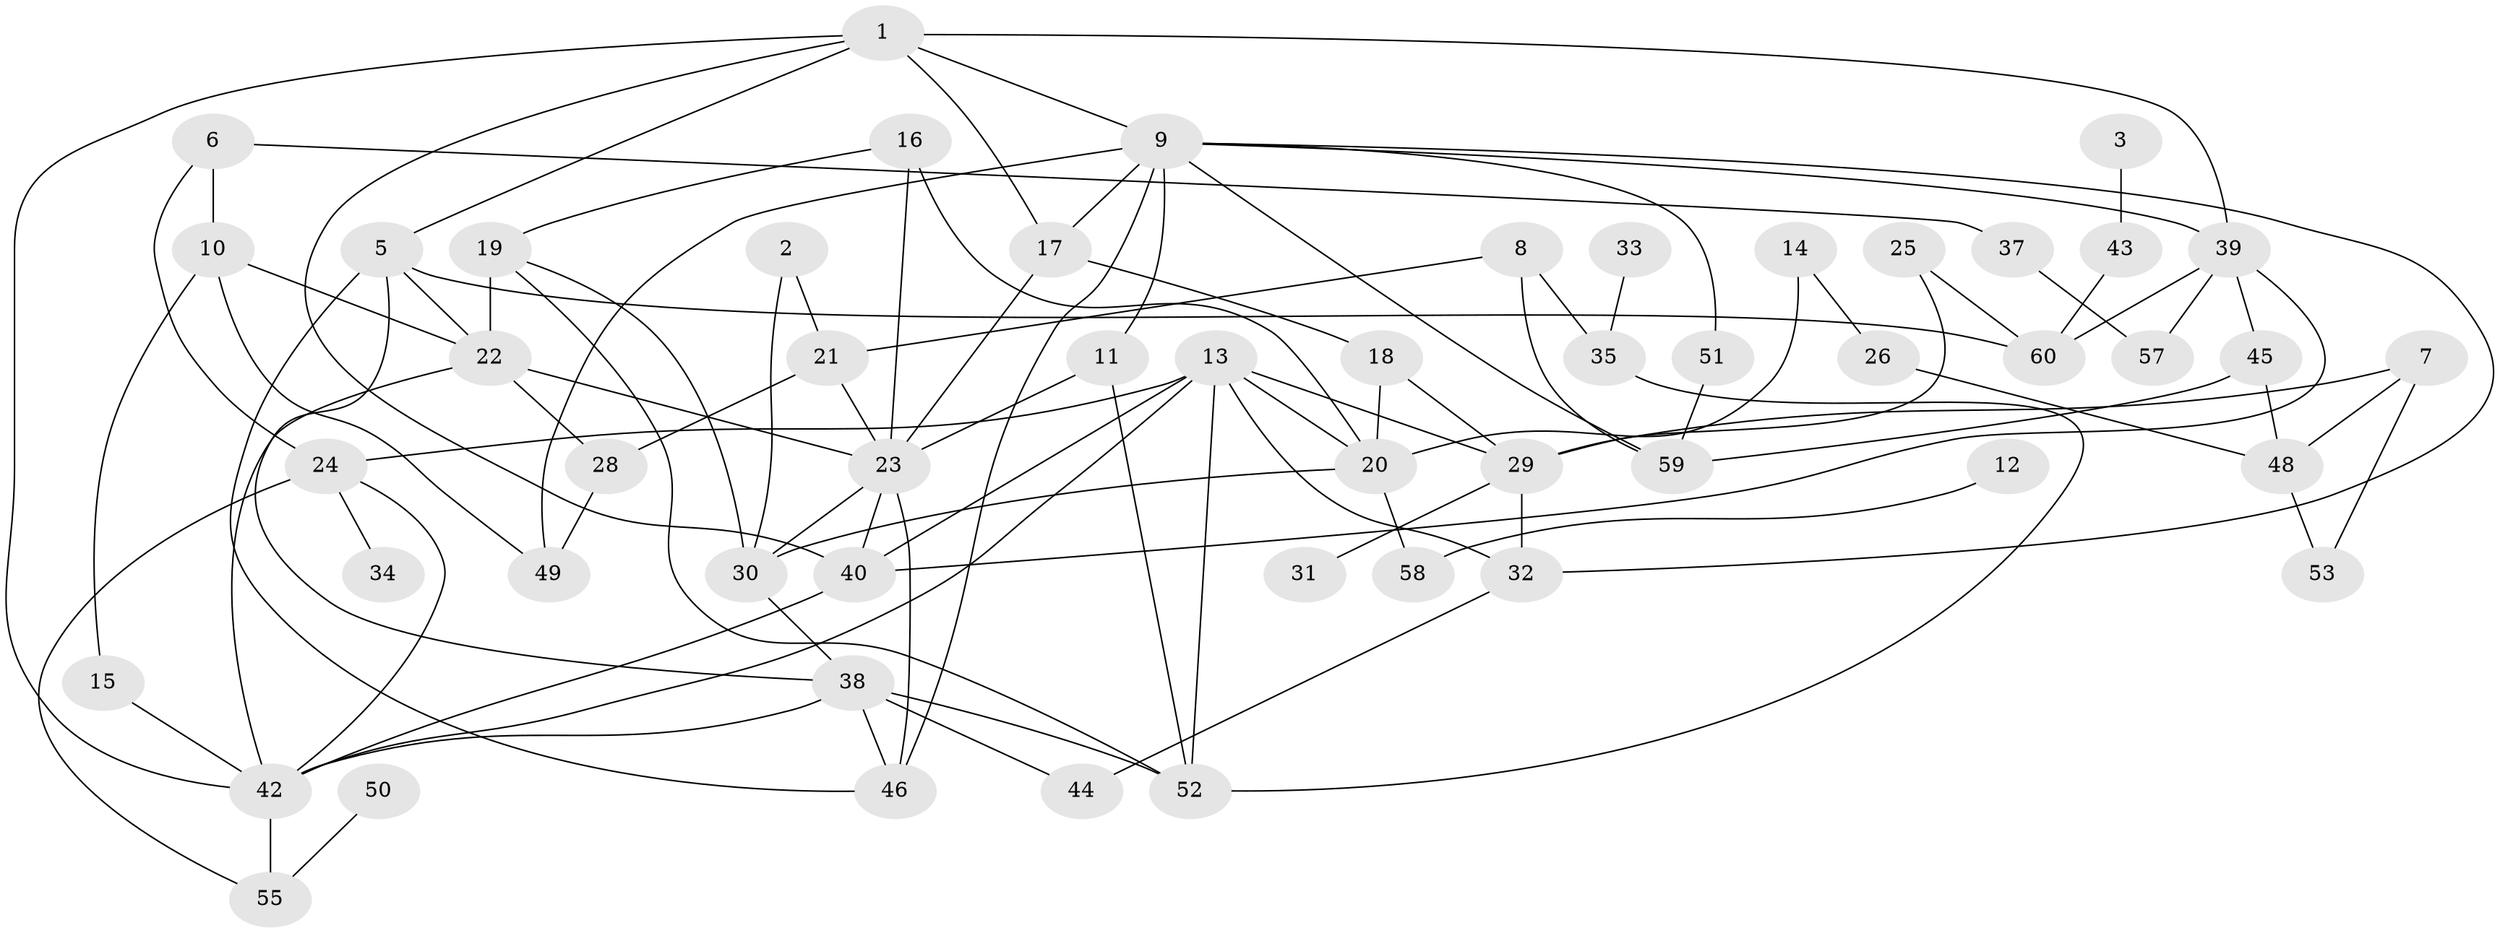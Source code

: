 // original degree distribution, {2: 0.25, 1: 0.2, 0: 0.05, 4: 0.14166666666666666, 3: 0.24166666666666667, 5: 0.075, 6: 0.025, 7: 0.016666666666666666}
// Generated by graph-tools (version 1.1) at 2025/33/03/09/25 02:33:56]
// undirected, 53 vertices, 96 edges
graph export_dot {
graph [start="1"]
  node [color=gray90,style=filled];
  1;
  2;
  3;
  5;
  6;
  7;
  8;
  9;
  10;
  11;
  12;
  13;
  14;
  15;
  16;
  17;
  18;
  19;
  20;
  21;
  22;
  23;
  24;
  25;
  26;
  28;
  29;
  30;
  31;
  32;
  33;
  34;
  35;
  37;
  38;
  39;
  40;
  42;
  43;
  44;
  45;
  46;
  48;
  49;
  50;
  51;
  52;
  53;
  55;
  57;
  58;
  59;
  60;
  1 -- 5 [weight=1.0];
  1 -- 9 [weight=1.0];
  1 -- 17 [weight=1.0];
  1 -- 39 [weight=1.0];
  1 -- 40 [weight=1.0];
  1 -- 42 [weight=1.0];
  2 -- 21 [weight=1.0];
  2 -- 30 [weight=1.0];
  3 -- 43 [weight=1.0];
  5 -- 22 [weight=1.0];
  5 -- 38 [weight=1.0];
  5 -- 46 [weight=1.0];
  5 -- 60 [weight=1.0];
  6 -- 10 [weight=1.0];
  6 -- 24 [weight=1.0];
  6 -- 37 [weight=1.0];
  7 -- 29 [weight=1.0];
  7 -- 48 [weight=1.0];
  7 -- 53 [weight=1.0];
  8 -- 21 [weight=1.0];
  8 -- 35 [weight=1.0];
  8 -- 59 [weight=1.0];
  9 -- 11 [weight=1.0];
  9 -- 17 [weight=1.0];
  9 -- 32 [weight=1.0];
  9 -- 39 [weight=1.0];
  9 -- 46 [weight=1.0];
  9 -- 49 [weight=2.0];
  9 -- 51 [weight=1.0];
  9 -- 59 [weight=1.0];
  10 -- 15 [weight=1.0];
  10 -- 22 [weight=1.0];
  10 -- 49 [weight=1.0];
  11 -- 23 [weight=1.0];
  11 -- 52 [weight=1.0];
  12 -- 58 [weight=1.0];
  13 -- 20 [weight=1.0];
  13 -- 24 [weight=1.0];
  13 -- 29 [weight=1.0];
  13 -- 32 [weight=1.0];
  13 -- 40 [weight=1.0];
  13 -- 42 [weight=1.0];
  13 -- 52 [weight=1.0];
  14 -- 20 [weight=1.0];
  14 -- 26 [weight=1.0];
  15 -- 42 [weight=1.0];
  16 -- 19 [weight=1.0];
  16 -- 20 [weight=1.0];
  16 -- 23 [weight=1.0];
  17 -- 18 [weight=1.0];
  17 -- 23 [weight=1.0];
  18 -- 20 [weight=1.0];
  18 -- 29 [weight=1.0];
  19 -- 22 [weight=1.0];
  19 -- 30 [weight=1.0];
  19 -- 52 [weight=1.0];
  20 -- 30 [weight=1.0];
  20 -- 58 [weight=1.0];
  21 -- 23 [weight=1.0];
  21 -- 28 [weight=1.0];
  22 -- 23 [weight=1.0];
  22 -- 28 [weight=1.0];
  22 -- 42 [weight=1.0];
  23 -- 30 [weight=1.0];
  23 -- 40 [weight=1.0];
  23 -- 46 [weight=1.0];
  24 -- 34 [weight=1.0];
  24 -- 42 [weight=1.0];
  24 -- 55 [weight=1.0];
  25 -- 29 [weight=1.0];
  25 -- 60 [weight=1.0];
  26 -- 48 [weight=1.0];
  28 -- 49 [weight=1.0];
  29 -- 31 [weight=1.0];
  29 -- 32 [weight=2.0];
  30 -- 38 [weight=1.0];
  32 -- 44 [weight=2.0];
  33 -- 35 [weight=1.0];
  35 -- 52 [weight=1.0];
  37 -- 57 [weight=1.0];
  38 -- 42 [weight=1.0];
  38 -- 44 [weight=1.0];
  38 -- 46 [weight=1.0];
  38 -- 52 [weight=1.0];
  39 -- 40 [weight=1.0];
  39 -- 45 [weight=1.0];
  39 -- 57 [weight=1.0];
  39 -- 60 [weight=1.0];
  40 -- 42 [weight=1.0];
  42 -- 55 [weight=1.0];
  43 -- 60 [weight=1.0];
  45 -- 48 [weight=1.0];
  45 -- 59 [weight=1.0];
  48 -- 53 [weight=1.0];
  50 -- 55 [weight=1.0];
  51 -- 59 [weight=1.0];
}
